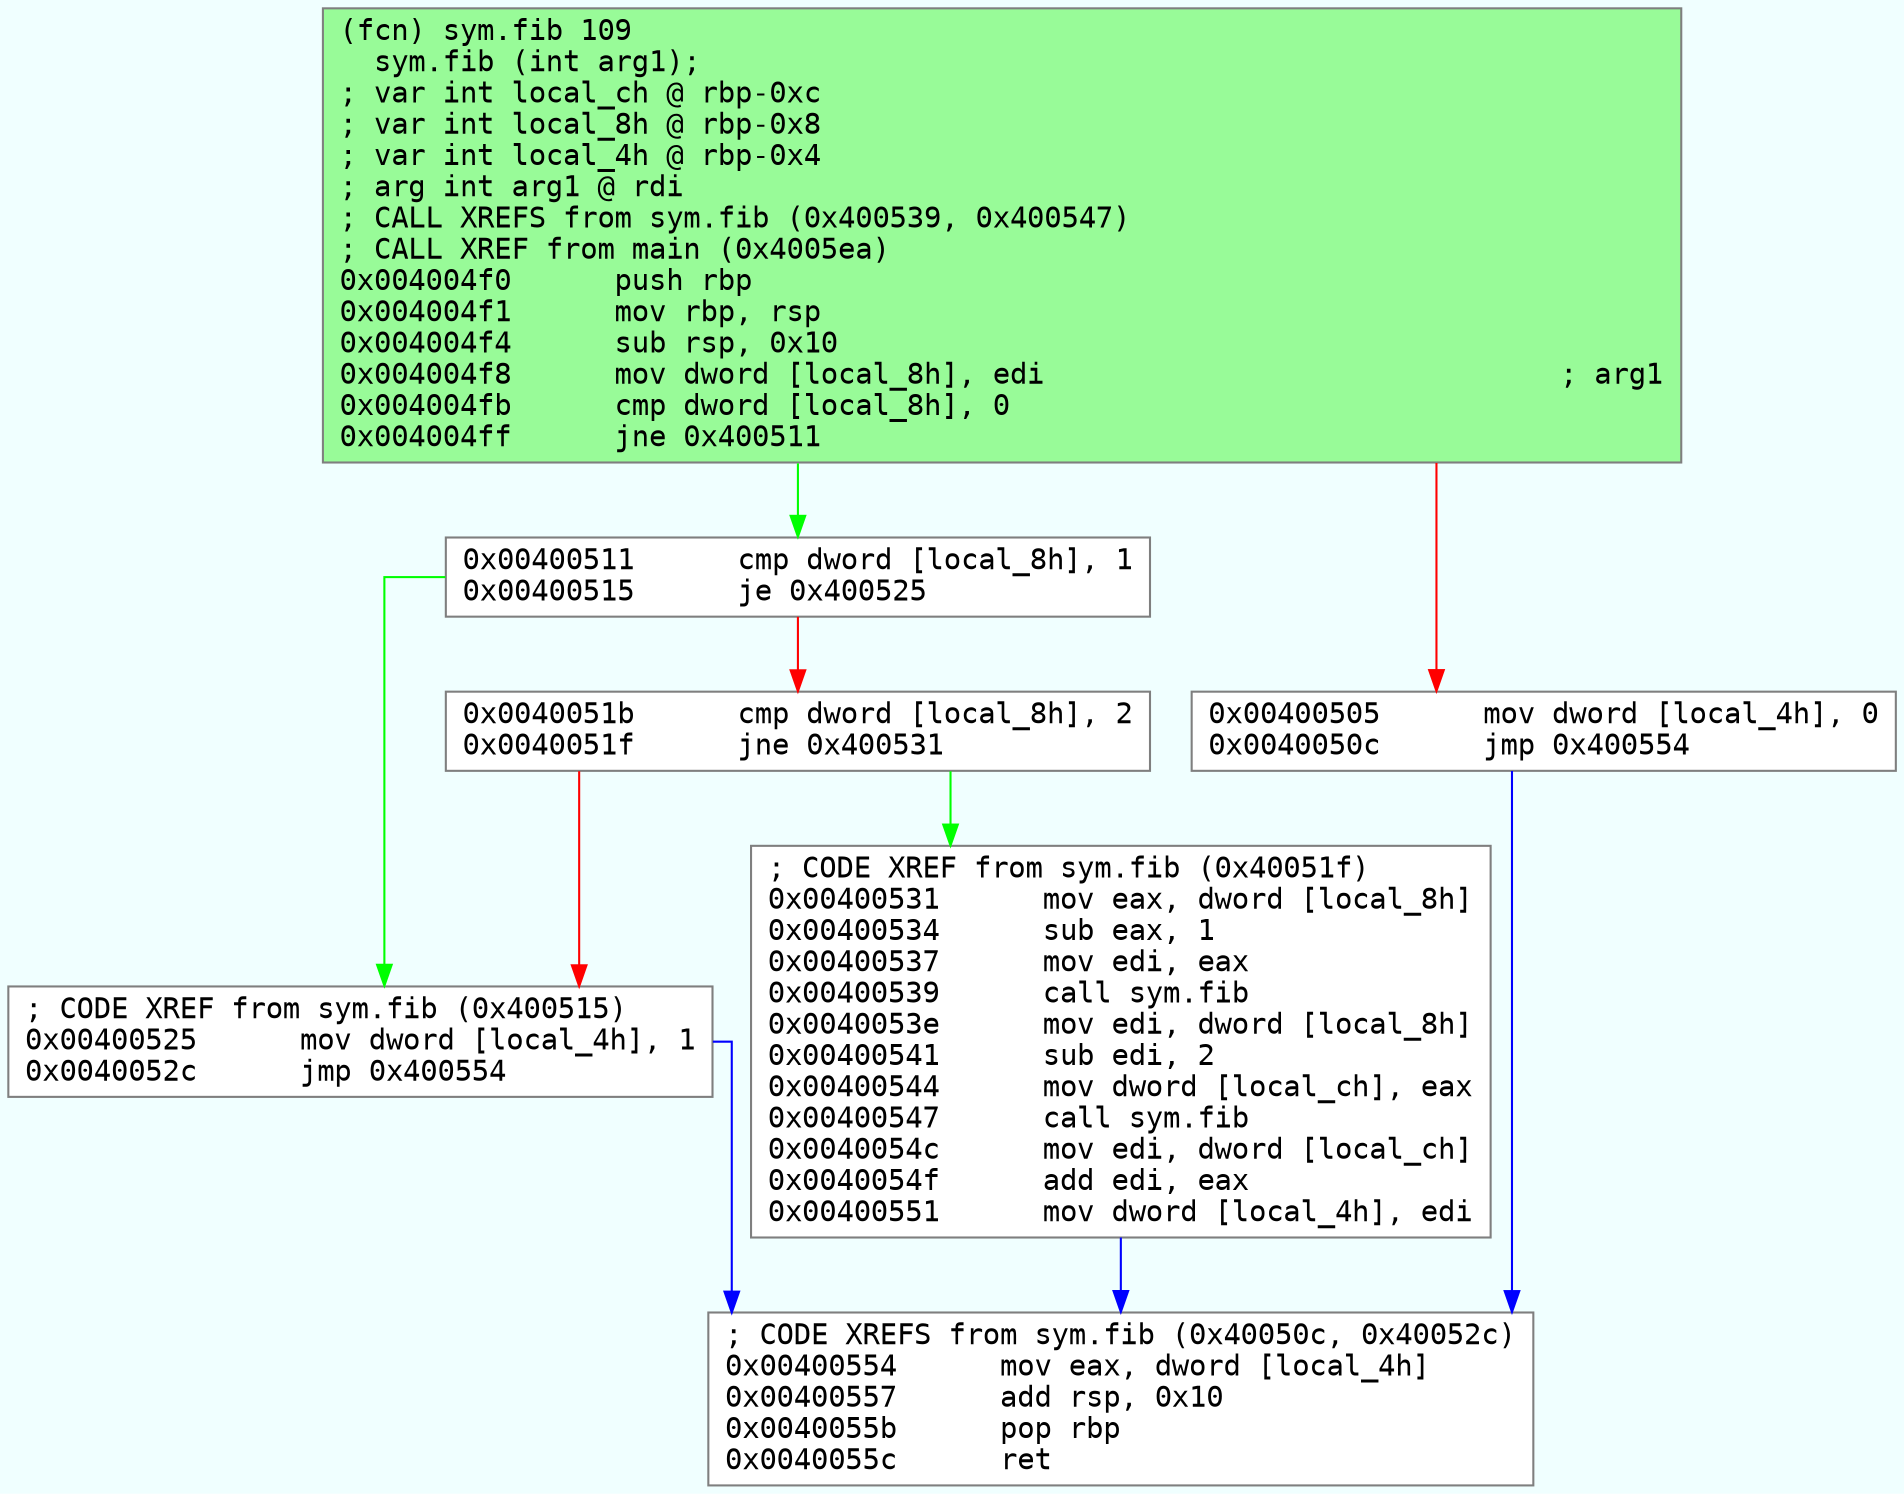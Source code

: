 digraph code {
	graph [bgcolor=azure fontsize=8 fontname="Courier" splines="ortho"];
	node [fillcolor=gray style=filled shape=box];
	edge [arrowhead="normal"];
	"0x004004f0" -> "0x00400511" [color="green"];
	"0x004004f0" -> "0x00400505" [color="red"];
	"0x004004f0" [URL="sym.fib/0x004004f0", fillcolor="palegreen",color="#7f7f7f", fontname="Courier",label="(fcn) sym.fib 109\l  sym.fib (int arg1);\l; var int local_ch @ rbp-0xc\l; var int local_8h @ rbp-0x8\l; var int local_4h @ rbp-0x4\l; arg int arg1 @ rdi\l; CALL XREFS from sym.fib (0x400539, 0x400547)\l; CALL XREF from main (0x4005ea)\l0x004004f0      push rbp\l0x004004f1      mov rbp, rsp\l0x004004f4      sub rsp, 0x10\l0x004004f8      mov dword [local_8h], edi                              ; arg1\l0x004004fb      cmp dword [local_8h], 0\l0x004004ff      jne 0x400511\l"]
	"0x00400505" -> "0x00400554" [color="blue"];
	"0x00400505" [URL="sym.fib/0x00400505", fillcolor="white",color="#7f7f7f", fontname="Courier",label="0x00400505      mov dword [local_4h], 0\l0x0040050c      jmp 0x400554\l"]
	"0x00400511" -> "0x00400525" [color="green"];
	"0x00400511" -> "0x0040051b" [color="red"];
	"0x00400511" [URL="sym.fib/0x00400511", fillcolor="white",color="#7f7f7f", fontname="Courier",label="0x00400511      cmp dword [local_8h], 1\l0x00400515      je 0x400525\l"]
	"0x0040051b" -> "0x00400531" [color="green"];
	"0x0040051b" -> "0x00400525" [color="red"];
	"0x0040051b" [URL="sym.fib/0x0040051b", fillcolor="white",color="#7f7f7f", fontname="Courier",label="0x0040051b      cmp dword [local_8h], 2\l0x0040051f      jne 0x400531\l"]
	"0x00400525" -> "0x00400554" [color="blue"];
	"0x00400525" [URL="sym.fib/0x00400525", fillcolor="white",color="#7f7f7f", fontname="Courier",label="; CODE XREF from sym.fib (0x400515)\l0x00400525      mov dword [local_4h], 1\l0x0040052c      jmp 0x400554\l"]
	"0x00400531" -> "0x00400554" [color="blue"];
	"0x00400531" [URL="sym.fib/0x00400531", fillcolor="white",color="#7f7f7f", fontname="Courier",label="; CODE XREF from sym.fib (0x40051f)\l0x00400531      mov eax, dword [local_8h]\l0x00400534      sub eax, 1\l0x00400537      mov edi, eax\l0x00400539      call sym.fib\l0x0040053e      mov edi, dword [local_8h]\l0x00400541      sub edi, 2\l0x00400544      mov dword [local_ch], eax\l0x00400547      call sym.fib\l0x0040054c      mov edi, dword [local_ch]\l0x0040054f      add edi, eax\l0x00400551      mov dword [local_4h], edi\l"]
	"0x00400554" [URL="sym.fib/0x00400554", fillcolor="white",color="#7f7f7f", fontname="Courier",label="; CODE XREFS from sym.fib (0x40050c, 0x40052c)\l0x00400554      mov eax, dword [local_4h]\l0x00400557      add rsp, 0x10\l0x0040055b      pop rbp\l0x0040055c      ret\l"]
}

